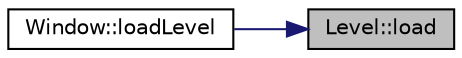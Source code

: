 digraph "Level::load"
{
 // LATEX_PDF_SIZE
  edge [fontname="Helvetica",fontsize="10",labelfontname="Helvetica",labelfontsize="10"];
  node [fontname="Helvetica",fontsize="10",shape=record];
  rankdir="RL";
  Node1 [label="Level::load",height=0.2,width=0.4,color="black", fillcolor="grey75", style="filled", fontcolor="black",tooltip="called by the engine to load the level"];
  Node1 -> Node2 [dir="back",color="midnightblue",fontsize="10",style="solid",fontname="Helvetica"];
  Node2 [label="Window::loadLevel",height=0.2,width=0.4,color="black", fillcolor="white", style="filled",URL="$class_window.html#a8268d08ff849509e5b782e7900be1b31",tooltip=" "];
}
